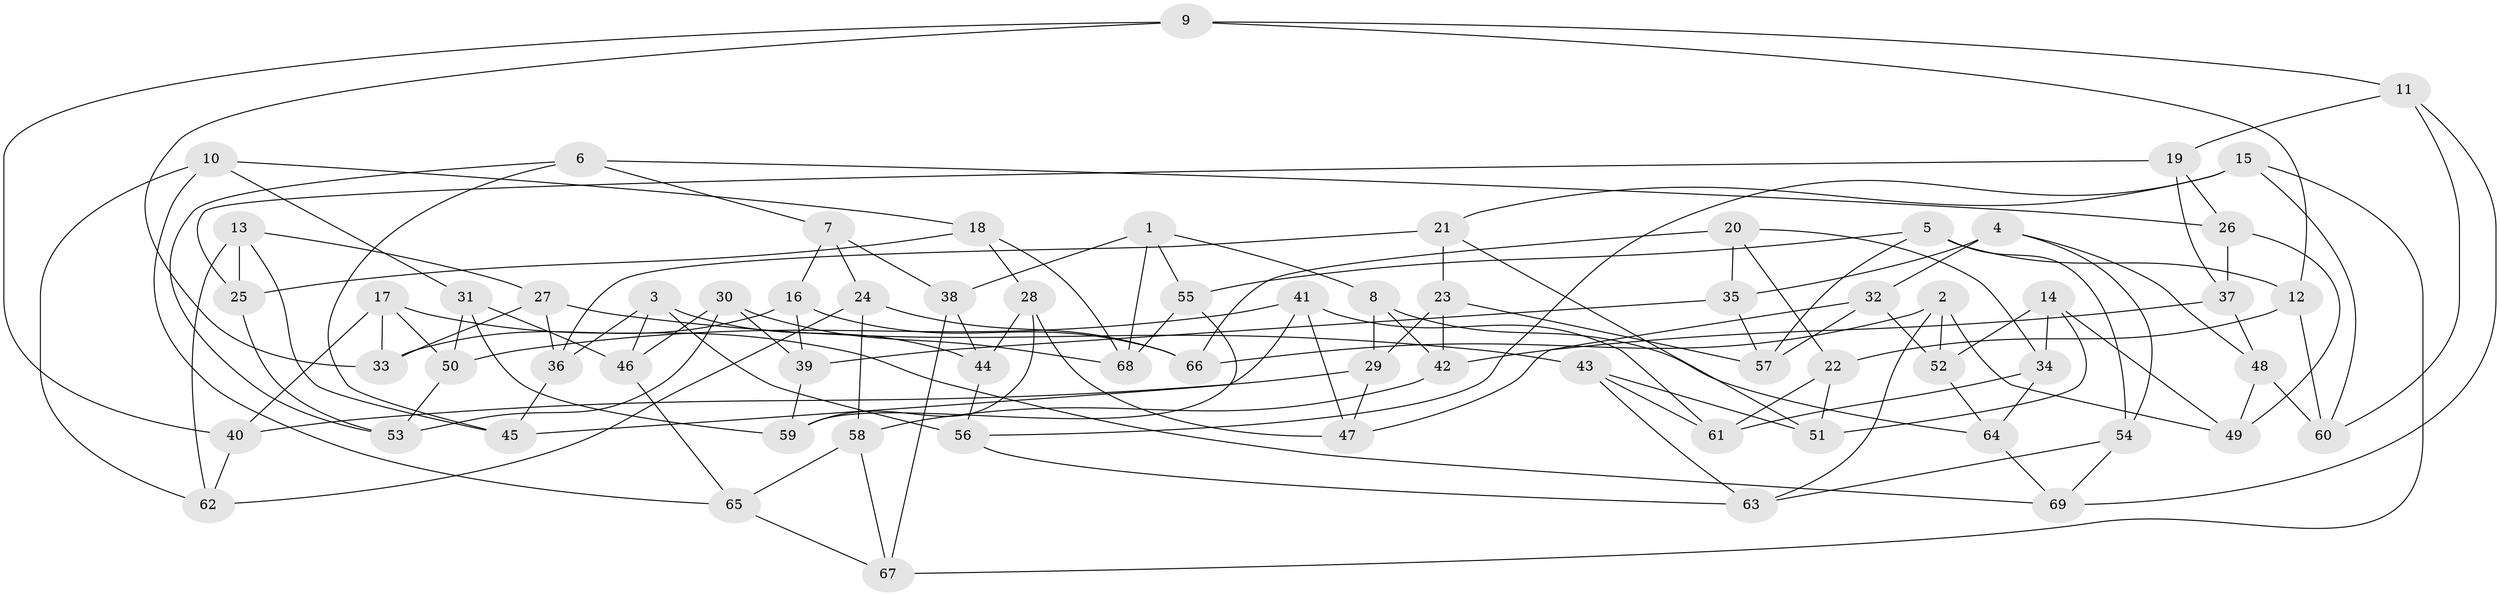 // Generated by graph-tools (version 1.1) at 2025/57/03/09/25 04:57:03]
// undirected, 69 vertices, 138 edges
graph export_dot {
graph [start="1"]
  node [color=gray90,style=filled];
  1;
  2;
  3;
  4;
  5;
  6;
  7;
  8;
  9;
  10;
  11;
  12;
  13;
  14;
  15;
  16;
  17;
  18;
  19;
  20;
  21;
  22;
  23;
  24;
  25;
  26;
  27;
  28;
  29;
  30;
  31;
  32;
  33;
  34;
  35;
  36;
  37;
  38;
  39;
  40;
  41;
  42;
  43;
  44;
  45;
  46;
  47;
  48;
  49;
  50;
  51;
  52;
  53;
  54;
  55;
  56;
  57;
  58;
  59;
  60;
  61;
  62;
  63;
  64;
  65;
  66;
  67;
  68;
  69;
  1 -- 55;
  1 -- 38;
  1 -- 8;
  1 -- 68;
  2 -- 52;
  2 -- 63;
  2 -- 49;
  2 -- 66;
  3 -- 46;
  3 -- 36;
  3 -- 56;
  3 -- 44;
  4 -- 35;
  4 -- 32;
  4 -- 54;
  4 -- 48;
  5 -- 54;
  5 -- 57;
  5 -- 55;
  5 -- 12;
  6 -- 7;
  6 -- 45;
  6 -- 26;
  6 -- 53;
  7 -- 38;
  7 -- 24;
  7 -- 16;
  8 -- 64;
  8 -- 42;
  8 -- 29;
  9 -- 11;
  9 -- 33;
  9 -- 40;
  9 -- 12;
  10 -- 62;
  10 -- 31;
  10 -- 18;
  10 -- 65;
  11 -- 69;
  11 -- 60;
  11 -- 19;
  12 -- 60;
  12 -- 22;
  13 -- 25;
  13 -- 45;
  13 -- 62;
  13 -- 27;
  14 -- 49;
  14 -- 52;
  14 -- 34;
  14 -- 51;
  15 -- 21;
  15 -- 67;
  15 -- 60;
  15 -- 56;
  16 -- 66;
  16 -- 33;
  16 -- 39;
  17 -- 69;
  17 -- 33;
  17 -- 50;
  17 -- 40;
  18 -- 68;
  18 -- 25;
  18 -- 28;
  19 -- 25;
  19 -- 37;
  19 -- 26;
  20 -- 34;
  20 -- 35;
  20 -- 66;
  20 -- 22;
  21 -- 36;
  21 -- 23;
  21 -- 51;
  22 -- 61;
  22 -- 51;
  23 -- 57;
  23 -- 42;
  23 -- 29;
  24 -- 58;
  24 -- 62;
  24 -- 66;
  25 -- 53;
  26 -- 49;
  26 -- 37;
  27 -- 33;
  27 -- 43;
  27 -- 36;
  28 -- 47;
  28 -- 59;
  28 -- 44;
  29 -- 40;
  29 -- 47;
  30 -- 53;
  30 -- 46;
  30 -- 39;
  30 -- 68;
  31 -- 59;
  31 -- 46;
  31 -- 50;
  32 -- 52;
  32 -- 47;
  32 -- 57;
  34 -- 61;
  34 -- 64;
  35 -- 57;
  35 -- 39;
  36 -- 45;
  37 -- 42;
  37 -- 48;
  38 -- 67;
  38 -- 44;
  39 -- 59;
  40 -- 62;
  41 -- 50;
  41 -- 45;
  41 -- 47;
  41 -- 61;
  42 -- 58;
  43 -- 63;
  43 -- 51;
  43 -- 61;
  44 -- 56;
  46 -- 65;
  48 -- 60;
  48 -- 49;
  50 -- 53;
  52 -- 64;
  54 -- 63;
  54 -- 69;
  55 -- 59;
  55 -- 68;
  56 -- 63;
  58 -- 65;
  58 -- 67;
  64 -- 69;
  65 -- 67;
}
